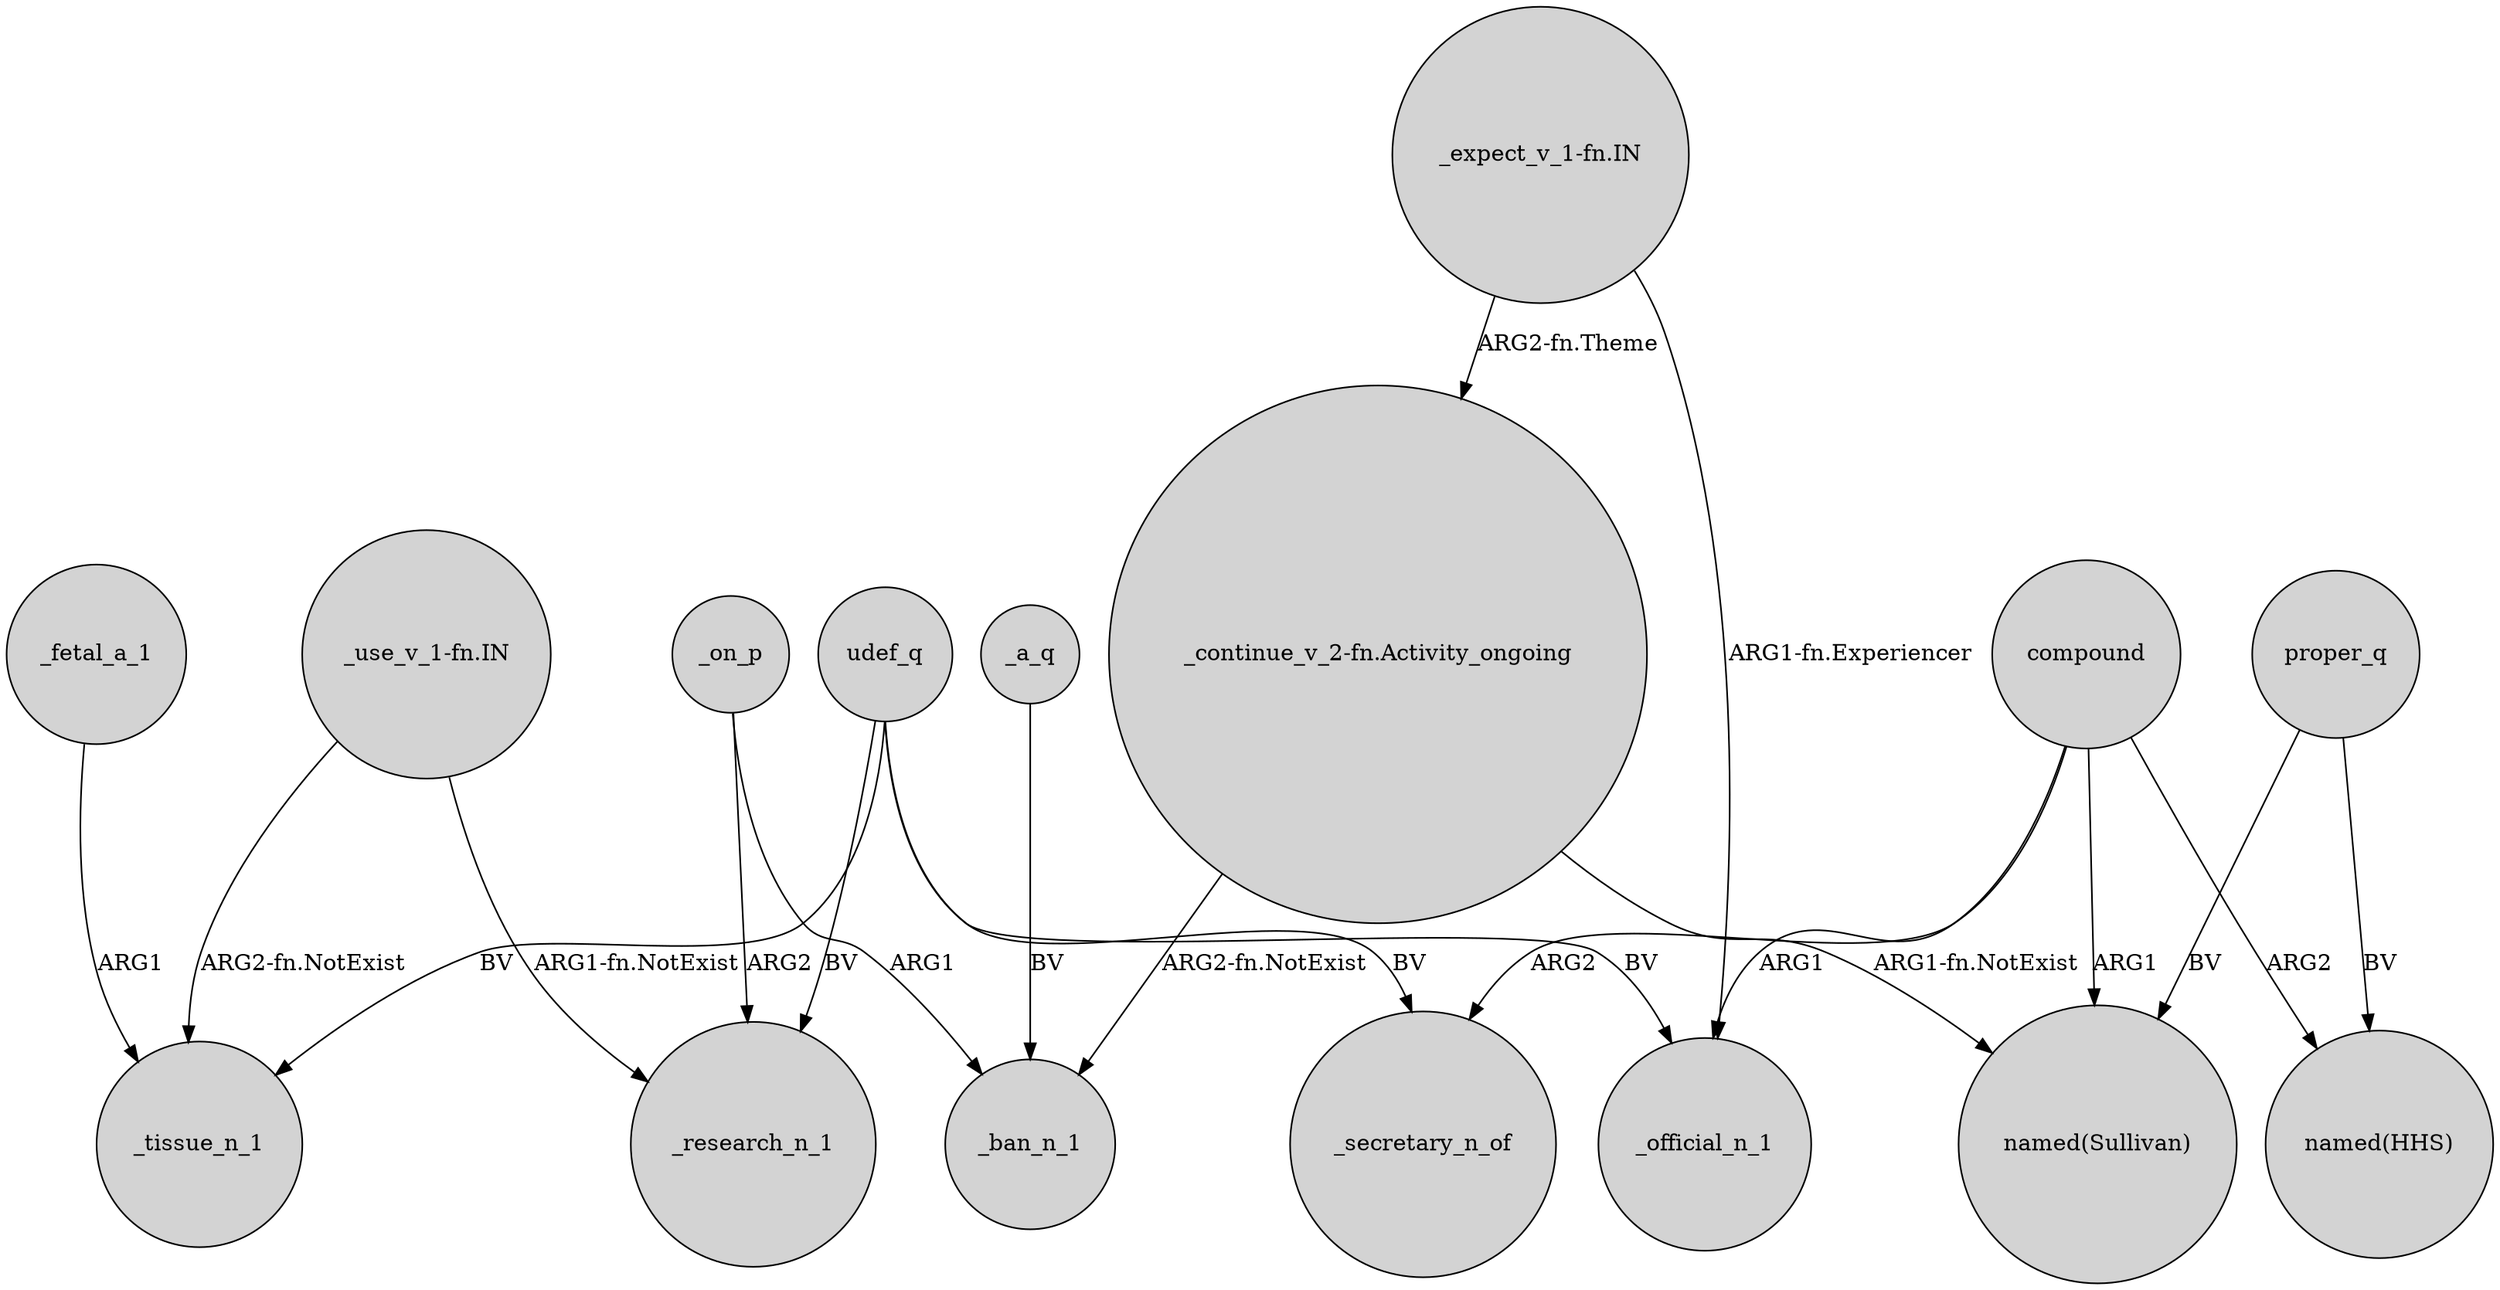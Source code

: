 digraph {
	node [shape=circle style=filled]
	compound -> _secretary_n_of [label=ARG2]
	"_expect_v_1-fn.IN" -> "_continue_v_2-fn.Activity_ongoing" [label="ARG2-fn.Theme"]
	udef_q -> _secretary_n_of [label=BV]
	_a_q -> _ban_n_1 [label=BV]
	"_continue_v_2-fn.Activity_ongoing" -> _ban_n_1 [label="ARG2-fn.NotExist"]
	udef_q -> _research_n_1 [label=BV]
	_fetal_a_1 -> _tissue_n_1 [label=ARG1]
	"_expect_v_1-fn.IN" -> _official_n_1 [label="ARG1-fn.Experiencer"]
	"_use_v_1-fn.IN" -> _tissue_n_1 [label="ARG2-fn.NotExist"]
	"_continue_v_2-fn.Activity_ongoing" -> "named(Sullivan)" [label="ARG1-fn.NotExist"]
	udef_q -> _tissue_n_1 [label=BV]
	_on_p -> _ban_n_1 [label=ARG1]
	proper_q -> "named(Sullivan)" [label=BV]
	udef_q -> _official_n_1 [label=BV]
	compound -> "named(Sullivan)" [label=ARG1]
	"_use_v_1-fn.IN" -> _research_n_1 [label="ARG1-fn.NotExist"]
	_on_p -> _research_n_1 [label=ARG2]
	compound -> _official_n_1 [label=ARG1]
	proper_q -> "named(HHS)" [label=BV]
	compound -> "named(HHS)" [label=ARG2]
}
